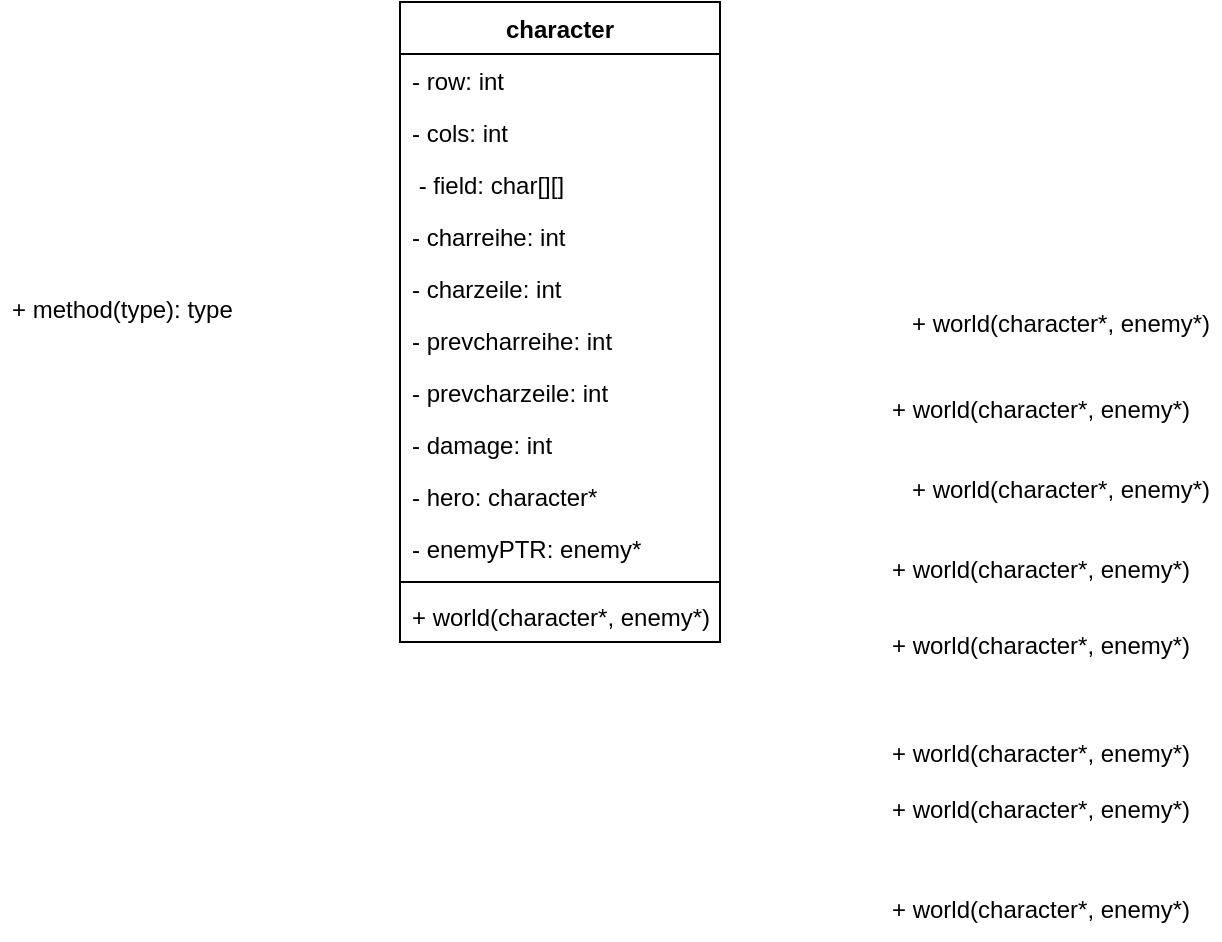 <mxfile version="24.0.1" type="github">
  <diagram id="C5RBs43oDa-KdzZeNtuy" name="Page-1">
    <mxGraphModel dx="2220" dy="766" grid="1" gridSize="10" guides="1" tooltips="1" connect="1" arrows="1" fold="1" page="1" pageScale="1" pageWidth="827" pageHeight="1169" math="0" shadow="0">
      <root>
        <mxCell id="WIyWlLk6GJQsqaUBKTNV-0" />
        <mxCell id="WIyWlLk6GJQsqaUBKTNV-1" parent="WIyWlLk6GJQsqaUBKTNV-0" />
        <mxCell id="t1AJgUhKSDCUWeOvYvZO-0" value="character" style="swimlane;fontStyle=1;align=center;verticalAlign=top;childLayout=stackLayout;horizontal=1;startSize=26;horizontalStack=0;resizeParent=1;resizeParentMax=0;resizeLast=0;collapsible=1;marginBottom=0;whiteSpace=wrap;html=1;" vertex="1" parent="WIyWlLk6GJQsqaUBKTNV-1">
          <mxGeometry x="150" y="210" width="160" height="320" as="geometry" />
        </mxCell>
        <mxCell id="t1AJgUhKSDCUWeOvYvZO-1" value="- row: int" style="text;strokeColor=none;fillColor=none;align=left;verticalAlign=top;spacingLeft=4;spacingRight=4;overflow=hidden;rotatable=0;points=[[0,0.5],[1,0.5]];portConstraint=eastwest;whiteSpace=wrap;html=1;" vertex="1" parent="t1AJgUhKSDCUWeOvYvZO-0">
          <mxGeometry y="26" width="160" height="26" as="geometry" />
        </mxCell>
        <mxCell id="t1AJgUhKSDCUWeOvYvZO-5" value="- cols: int&lt;div&gt;&lt;br&gt;&lt;/div&gt;" style="text;strokeColor=none;fillColor=none;align=left;verticalAlign=top;spacingLeft=4;spacingRight=4;overflow=hidden;rotatable=0;points=[[0,0.5],[1,0.5]];portConstraint=eastwest;whiteSpace=wrap;html=1;" vertex="1" parent="t1AJgUhKSDCUWeOvYvZO-0">
          <mxGeometry y="52" width="160" height="26" as="geometry" />
        </mxCell>
        <mxCell id="t1AJgUhKSDCUWeOvYvZO-7" value="&lt;div&gt;&amp;nbsp;- field: char[][]&lt;br&gt;&lt;/div&gt;" style="text;strokeColor=none;fillColor=none;align=left;verticalAlign=top;spacingLeft=4;spacingRight=4;overflow=hidden;rotatable=0;points=[[0,0.5],[1,0.5]];portConstraint=eastwest;whiteSpace=wrap;html=1;" vertex="1" parent="t1AJgUhKSDCUWeOvYvZO-0">
          <mxGeometry y="78" width="160" height="26" as="geometry" />
        </mxCell>
        <mxCell id="t1AJgUhKSDCUWeOvYvZO-14" value="&lt;div&gt;- charreihe: int&lt;br&gt;&lt;/div&gt;" style="text;strokeColor=none;fillColor=none;align=left;verticalAlign=top;spacingLeft=4;spacingRight=4;overflow=hidden;rotatable=0;points=[[0,0.5],[1,0.5]];portConstraint=eastwest;whiteSpace=wrap;html=1;" vertex="1" parent="t1AJgUhKSDCUWeOvYvZO-0">
          <mxGeometry y="104" width="160" height="26" as="geometry" />
        </mxCell>
        <mxCell id="t1AJgUhKSDCUWeOvYvZO-15" value="&lt;div&gt;- charzeile: int&lt;br&gt;&lt;/div&gt;" style="text;strokeColor=none;fillColor=none;align=left;verticalAlign=top;spacingLeft=4;spacingRight=4;overflow=hidden;rotatable=0;points=[[0,0.5],[1,0.5]];portConstraint=eastwest;whiteSpace=wrap;html=1;" vertex="1" parent="t1AJgUhKSDCUWeOvYvZO-0">
          <mxGeometry y="130" width="160" height="26" as="geometry" />
        </mxCell>
        <mxCell id="t1AJgUhKSDCUWeOvYvZO-16" value="&lt;div&gt;- prevcharreihe: int&lt;br&gt;&lt;/div&gt;" style="text;strokeColor=none;fillColor=none;align=left;verticalAlign=top;spacingLeft=4;spacingRight=4;overflow=hidden;rotatable=0;points=[[0,0.5],[1,0.5]];portConstraint=eastwest;whiteSpace=wrap;html=1;" vertex="1" parent="t1AJgUhKSDCUWeOvYvZO-0">
          <mxGeometry y="156" width="160" height="26" as="geometry" />
        </mxCell>
        <mxCell id="t1AJgUhKSDCUWeOvYvZO-17" value="&lt;div&gt;- prevcharzeile: int&lt;br&gt;&lt;/div&gt;" style="text;strokeColor=none;fillColor=none;align=left;verticalAlign=top;spacingLeft=4;spacingRight=4;overflow=hidden;rotatable=0;points=[[0,0.5],[1,0.5]];portConstraint=eastwest;whiteSpace=wrap;html=1;" vertex="1" parent="t1AJgUhKSDCUWeOvYvZO-0">
          <mxGeometry y="182" width="160" height="26" as="geometry" />
        </mxCell>
        <mxCell id="t1AJgUhKSDCUWeOvYvZO-18" value="&lt;div&gt;- damage: int&lt;br&gt;&lt;/div&gt;" style="text;strokeColor=none;fillColor=none;align=left;verticalAlign=top;spacingLeft=4;spacingRight=4;overflow=hidden;rotatable=0;points=[[0,0.5],[1,0.5]];portConstraint=eastwest;whiteSpace=wrap;html=1;" vertex="1" parent="t1AJgUhKSDCUWeOvYvZO-0">
          <mxGeometry y="208" width="160" height="26" as="geometry" />
        </mxCell>
        <mxCell id="t1AJgUhKSDCUWeOvYvZO-19" value="&lt;div&gt;- hero: character*&lt;br&gt;&lt;/div&gt;" style="text;strokeColor=none;fillColor=none;align=left;verticalAlign=top;spacingLeft=4;spacingRight=4;overflow=hidden;rotatable=0;points=[[0,0.5],[1,0.5]];portConstraint=eastwest;whiteSpace=wrap;html=1;" vertex="1" parent="t1AJgUhKSDCUWeOvYvZO-0">
          <mxGeometry y="234" width="160" height="26" as="geometry" />
        </mxCell>
        <mxCell id="t1AJgUhKSDCUWeOvYvZO-20" value="&lt;div&gt;- enemyPTR: enemy*&lt;br&gt;&lt;/div&gt;" style="text;strokeColor=none;fillColor=none;align=left;verticalAlign=top;spacingLeft=4;spacingRight=4;overflow=hidden;rotatable=0;points=[[0,0.5],[1,0.5]];portConstraint=eastwest;whiteSpace=wrap;html=1;" vertex="1" parent="t1AJgUhKSDCUWeOvYvZO-0">
          <mxGeometry y="260" width="160" height="26" as="geometry" />
        </mxCell>
        <mxCell id="t1AJgUhKSDCUWeOvYvZO-2" value="" style="line;strokeWidth=1;fillColor=none;align=left;verticalAlign=middle;spacingTop=-1;spacingLeft=3;spacingRight=3;rotatable=0;labelPosition=right;points=[];portConstraint=eastwest;strokeColor=inherit;" vertex="1" parent="t1AJgUhKSDCUWeOvYvZO-0">
          <mxGeometry y="286" width="160" height="8" as="geometry" />
        </mxCell>
        <mxCell id="t1AJgUhKSDCUWeOvYvZO-6" value="+ world(character*, enemy*)" style="text;strokeColor=none;fillColor=none;align=left;verticalAlign=top;spacingLeft=4;spacingRight=4;overflow=hidden;rotatable=0;points=[[0,0.5],[1,0.5]];portConstraint=eastwest;whiteSpace=wrap;html=1;" vertex="1" parent="t1AJgUhKSDCUWeOvYvZO-0">
          <mxGeometry y="294" width="160" height="26" as="geometry" />
        </mxCell>
        <mxCell id="t1AJgUhKSDCUWeOvYvZO-3" value="+ method(type): type" style="text;strokeColor=none;fillColor=none;align=left;verticalAlign=top;spacingLeft=4;spacingRight=4;overflow=hidden;rotatable=0;points=[[0,0.5],[1,0.5]];portConstraint=eastwest;whiteSpace=wrap;html=1;" vertex="1" parent="WIyWlLk6GJQsqaUBKTNV-1">
          <mxGeometry x="-50" y="350" width="160" height="26" as="geometry" />
        </mxCell>
        <mxCell id="t1AJgUhKSDCUWeOvYvZO-21" value="+ world(character*, enemy*)" style="text;strokeColor=none;fillColor=none;align=left;verticalAlign=top;spacingLeft=4;spacingRight=4;overflow=hidden;rotatable=0;points=[[0,0.5],[1,0.5]];portConstraint=eastwest;whiteSpace=wrap;html=1;" vertex="1" parent="WIyWlLk6GJQsqaUBKTNV-1">
          <mxGeometry x="400" y="357" width="160" height="26" as="geometry" />
        </mxCell>
        <mxCell id="t1AJgUhKSDCUWeOvYvZO-22" value="+ world(character*, enemy*)" style="text;strokeColor=none;fillColor=none;align=left;verticalAlign=top;spacingLeft=4;spacingRight=4;overflow=hidden;rotatable=0;points=[[0,0.5],[1,0.5]];portConstraint=eastwest;whiteSpace=wrap;html=1;" vertex="1" parent="WIyWlLk6GJQsqaUBKTNV-1">
          <mxGeometry x="390" y="650" width="160" height="26" as="geometry" />
        </mxCell>
        <mxCell id="t1AJgUhKSDCUWeOvYvZO-23" value="+ world(character*, enemy*)" style="text;strokeColor=none;fillColor=none;align=left;verticalAlign=top;spacingLeft=4;spacingRight=4;overflow=hidden;rotatable=0;points=[[0,0.5],[1,0.5]];portConstraint=eastwest;whiteSpace=wrap;html=1;" vertex="1" parent="WIyWlLk6GJQsqaUBKTNV-1">
          <mxGeometry x="390" y="600" width="160" height="26" as="geometry" />
        </mxCell>
        <mxCell id="t1AJgUhKSDCUWeOvYvZO-24" value="+ world(character*, enemy*)" style="text;strokeColor=none;fillColor=none;align=left;verticalAlign=top;spacingLeft=4;spacingRight=4;overflow=hidden;rotatable=0;points=[[0,0.5],[1,0.5]];portConstraint=eastwest;whiteSpace=wrap;html=1;" vertex="1" parent="WIyWlLk6GJQsqaUBKTNV-1">
          <mxGeometry x="390" y="572" width="160" height="26" as="geometry" />
        </mxCell>
        <mxCell id="t1AJgUhKSDCUWeOvYvZO-25" value="+ world(character*, enemy*)" style="text;strokeColor=none;fillColor=none;align=left;verticalAlign=top;spacingLeft=4;spacingRight=4;overflow=hidden;rotatable=0;points=[[0,0.5],[1,0.5]];portConstraint=eastwest;whiteSpace=wrap;html=1;" vertex="1" parent="WIyWlLk6GJQsqaUBKTNV-1">
          <mxGeometry x="390" y="518" width="160" height="26" as="geometry" />
        </mxCell>
        <mxCell id="t1AJgUhKSDCUWeOvYvZO-26" value="+ world(character*, enemy*)" style="text;strokeColor=none;fillColor=none;align=left;verticalAlign=top;spacingLeft=4;spacingRight=4;overflow=hidden;rotatable=0;points=[[0,0.5],[1,0.5]];portConstraint=eastwest;whiteSpace=wrap;html=1;" vertex="1" parent="WIyWlLk6GJQsqaUBKTNV-1">
          <mxGeometry x="390" y="480" width="160" height="26" as="geometry" />
        </mxCell>
        <mxCell id="t1AJgUhKSDCUWeOvYvZO-27" value="+ world(character*, enemy*)" style="text;strokeColor=none;fillColor=none;align=left;verticalAlign=top;spacingLeft=4;spacingRight=4;overflow=hidden;rotatable=0;points=[[0,0.5],[1,0.5]];portConstraint=eastwest;whiteSpace=wrap;html=1;" vertex="1" parent="WIyWlLk6GJQsqaUBKTNV-1">
          <mxGeometry x="400" y="440" width="160" height="26" as="geometry" />
        </mxCell>
        <mxCell id="t1AJgUhKSDCUWeOvYvZO-28" value="+ world(character*, enemy*)" style="text;strokeColor=none;fillColor=none;align=left;verticalAlign=top;spacingLeft=4;spacingRight=4;overflow=hidden;rotatable=0;points=[[0,0.5],[1,0.5]];portConstraint=eastwest;whiteSpace=wrap;html=1;" vertex="1" parent="WIyWlLk6GJQsqaUBKTNV-1">
          <mxGeometry x="390" y="400" width="160" height="26" as="geometry" />
        </mxCell>
      </root>
    </mxGraphModel>
  </diagram>
</mxfile>
